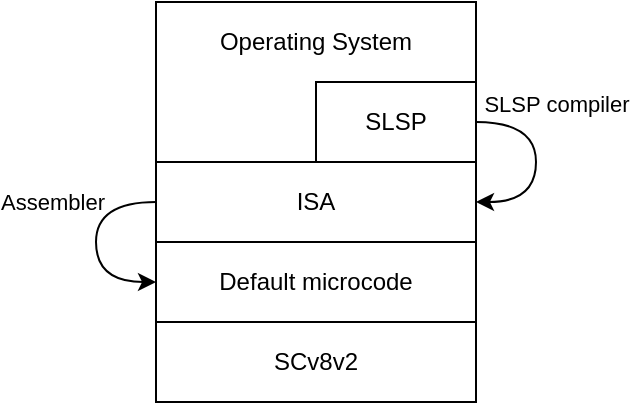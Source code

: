 <mxfile version="28.2.3">
  <diagram name="Page-1" id="8ehOt2pSmsST38pCKkxR">
    <mxGraphModel dx="643" dy="642" grid="1" gridSize="10" guides="1" tooltips="1" connect="1" arrows="1" fold="1" page="1" pageScale="1" pageWidth="850" pageHeight="1100" math="0" shadow="0">
      <root>
        <mxCell id="0" />
        <mxCell id="1" parent="0" />
        <mxCell id="aDdEPsnaFpq0O0XISwsh-6" value="" style="shape=partialRectangle;whiteSpace=wrap;html=1;bottom=1;right=1;left=1;top=0;routingCenterX=-0.5;rotation=-180;fillColor=none;" vertex="1" parent="1">
          <mxGeometry x="120" y="40" width="160" height="40" as="geometry" />
        </mxCell>
        <mxCell id="aDdEPsnaFpq0O0XISwsh-1" value="SCv8v2" style="rounded=0;whiteSpace=wrap;html=1;fillColor=none;" vertex="1" parent="1">
          <mxGeometry x="120" y="200" width="160" height="40" as="geometry" />
        </mxCell>
        <mxCell id="aDdEPsnaFpq0O0XISwsh-2" value="Default microcode" style="rounded=0;whiteSpace=wrap;html=1;fillColor=none;" vertex="1" parent="1">
          <mxGeometry x="120" y="160" width="160" height="40" as="geometry" />
        </mxCell>
        <mxCell id="aDdEPsnaFpq0O0XISwsh-20" style="edgeStyle=orthogonalEdgeStyle;rounded=0;orthogonalLoop=1;jettySize=auto;html=1;exitX=0;exitY=0.5;exitDx=0;exitDy=0;entryX=0;entryY=0.5;entryDx=0;entryDy=0;curved=1;" edge="1" parent="1" source="aDdEPsnaFpq0O0XISwsh-3" target="aDdEPsnaFpq0O0XISwsh-2">
          <mxGeometry relative="1" as="geometry">
            <mxPoint x="90" y="180" as="targetPoint" />
            <Array as="points">
              <mxPoint x="90" y="140" />
              <mxPoint x="90" y="180" />
            </Array>
          </mxGeometry>
        </mxCell>
        <mxCell id="aDdEPsnaFpq0O0XISwsh-21" value="Assembler" style="edgeLabel;html=1;align=center;verticalAlign=middle;resizable=0;points=[];labelBackgroundColor=none;" vertex="1" connectable="0" parent="aDdEPsnaFpq0O0XISwsh-20">
          <mxGeometry x="-0.147" relative="1" as="geometry">
            <mxPoint x="-22" y="-13" as="offset" />
          </mxGeometry>
        </mxCell>
        <mxCell id="aDdEPsnaFpq0O0XISwsh-3" value="ISA" style="rounded=0;whiteSpace=wrap;html=1;fillColor=none;" vertex="1" parent="1">
          <mxGeometry x="120" y="120" width="160" height="40" as="geometry" />
        </mxCell>
        <mxCell id="aDdEPsnaFpq0O0XISwsh-16" style="edgeStyle=orthogonalEdgeStyle;rounded=0;orthogonalLoop=1;jettySize=auto;html=1;exitX=1;exitY=0.5;exitDx=0;exitDy=0;entryX=1;entryY=0.5;entryDx=0;entryDy=0;curved=1;" edge="1" parent="1" source="aDdEPsnaFpq0O0XISwsh-4" target="aDdEPsnaFpq0O0XISwsh-3">
          <mxGeometry relative="1" as="geometry">
            <mxPoint x="290" y="140" as="targetPoint" />
            <Array as="points">
              <mxPoint x="310" y="100" />
              <mxPoint x="310" y="140" />
            </Array>
          </mxGeometry>
        </mxCell>
        <mxCell id="aDdEPsnaFpq0O0XISwsh-18" value="SLSP compiler" style="edgeLabel;html=1;align=center;verticalAlign=middle;resizable=0;points=[];labelBackgroundColor=none;" vertex="1" connectable="0" parent="aDdEPsnaFpq0O0XISwsh-16">
          <mxGeometry x="-0.071" y="-2" relative="1" as="geometry">
            <mxPoint x="12" y="-26" as="offset" />
          </mxGeometry>
        </mxCell>
        <mxCell id="aDdEPsnaFpq0O0XISwsh-4" value="SLSP" style="rounded=0;whiteSpace=wrap;html=1;fillColor=none;" vertex="1" parent="1">
          <mxGeometry x="200" y="80" width="80" height="40" as="geometry" />
        </mxCell>
        <mxCell id="aDdEPsnaFpq0O0XISwsh-7" value="" style="shape=partialRectangle;whiteSpace=wrap;html=1;bottom=1;right=1;left=1;top=0;routingCenterX=-0.5;fillColor=none;" vertex="1" parent="1">
          <mxGeometry x="120" y="80" width="80" height="40" as="geometry" />
        </mxCell>
        <mxCell id="aDdEPsnaFpq0O0XISwsh-9" value="Operating System" style="text;html=1;align=center;verticalAlign=middle;whiteSpace=wrap;rounded=0;" vertex="1" parent="1">
          <mxGeometry x="145" y="45" width="110" height="30" as="geometry" />
        </mxCell>
      </root>
    </mxGraphModel>
  </diagram>
</mxfile>
